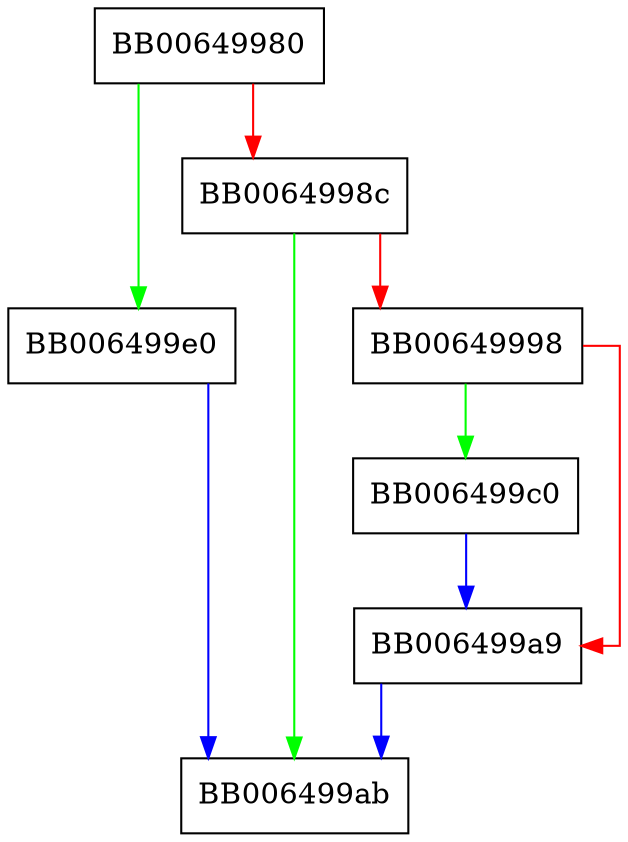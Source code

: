 digraph OPENSSL_sk_shift {
  node [shape="box"];
  graph [splines=ortho];
  BB00649980 -> BB006499e0 [color="green"];
  BB00649980 -> BB0064998c [color="red"];
  BB0064998c -> BB006499ab [color="green"];
  BB0064998c -> BB00649998 [color="red"];
  BB00649998 -> BB006499c0 [color="green"];
  BB00649998 -> BB006499a9 [color="red"];
  BB006499a9 -> BB006499ab [color="blue"];
  BB006499c0 -> BB006499a9 [color="blue"];
  BB006499e0 -> BB006499ab [color="blue"];
}